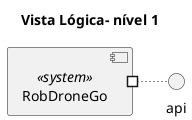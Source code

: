 @startuml
title Vista Lógica- nível 1
component  RobDroneGo <<system>> {
}

RobDroneGo #~ api

@enduml
